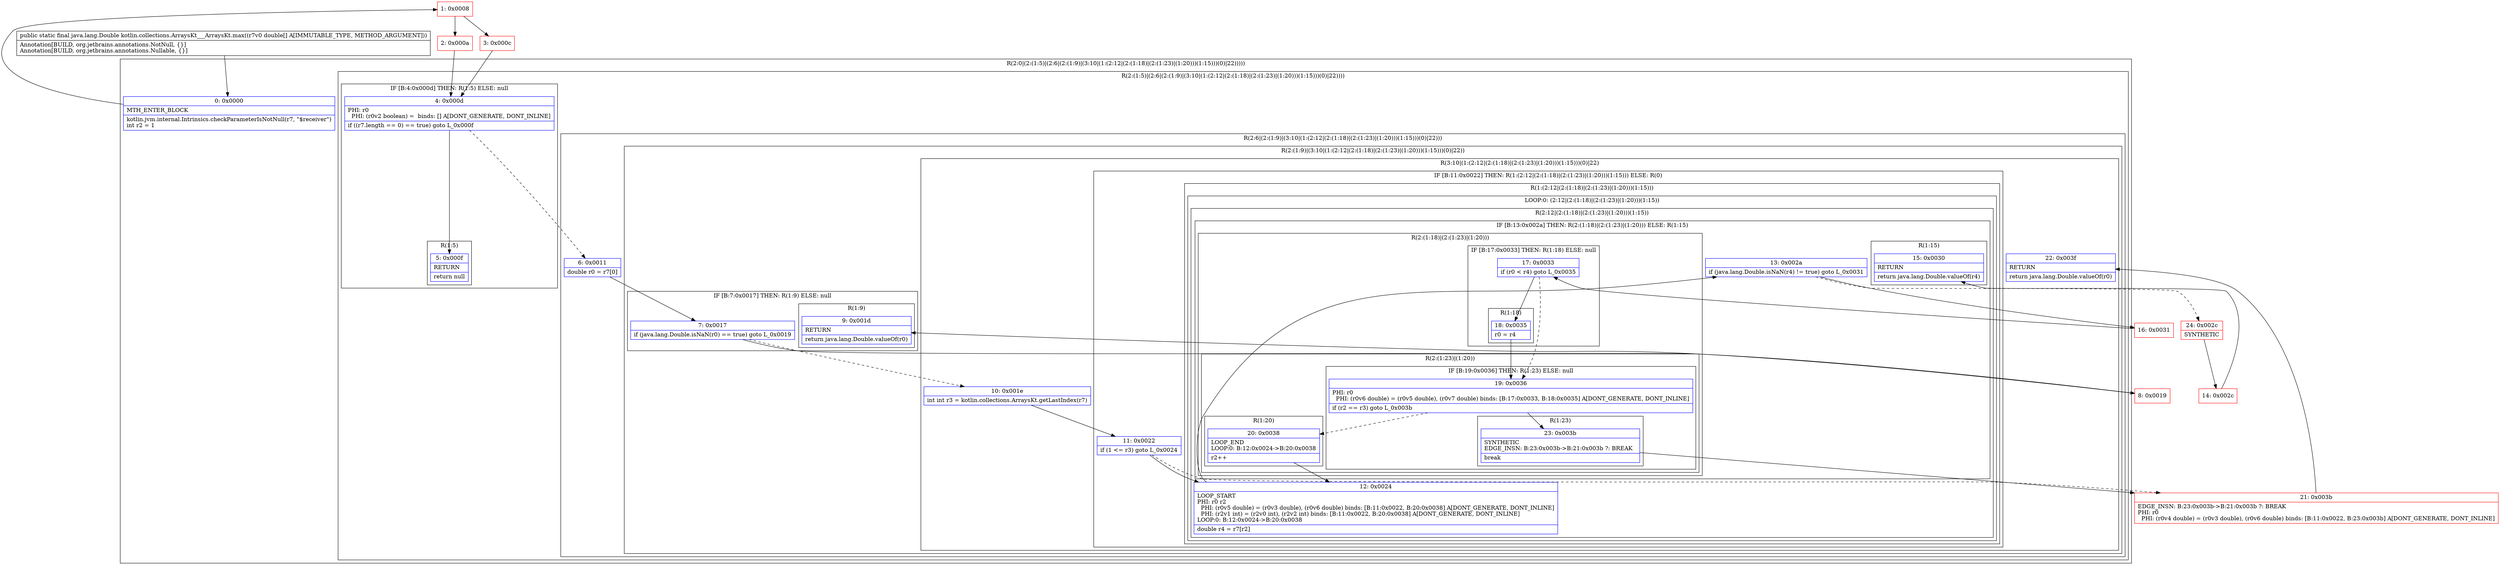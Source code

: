 digraph "CFG forkotlin.collections.ArraysKt___ArraysKt.max([D)Ljava\/lang\/Double;" {
subgraph cluster_Region_2133117435 {
label = "R(2:0|(2:(1:5)|(2:6|(2:(1:9)|(3:10|(1:(2:12|(2:(1:18)|(2:(1:23)|(1:20)))(1:15)))(0)|22)))))";
node [shape=record,color=blue];
Node_0 [shape=record,label="{0\:\ 0x0000|MTH_ENTER_BLOCK\l|kotlin.jvm.internal.Intrinsics.checkParameterIsNotNull(r7, \"$receiver\")\lint r2 = 1\l}"];
subgraph cluster_Region_1585139510 {
label = "R(2:(1:5)|(2:6|(2:(1:9)|(3:10|(1:(2:12|(2:(1:18)|(2:(1:23)|(1:20)))(1:15)))(0)|22))))";
node [shape=record,color=blue];
subgraph cluster_IfRegion_56086300 {
label = "IF [B:4:0x000d] THEN: R(1:5) ELSE: null";
node [shape=record,color=blue];
Node_4 [shape=record,label="{4\:\ 0x000d|PHI: r0 \l  PHI: (r0v2 boolean) =  binds: [] A[DONT_GENERATE, DONT_INLINE]\l|if ((r7.length == 0) == true) goto L_0x000f\l}"];
subgraph cluster_Region_112639240 {
label = "R(1:5)";
node [shape=record,color=blue];
Node_5 [shape=record,label="{5\:\ 0x000f|RETURN\l|return null\l}"];
}
}
subgraph cluster_Region_434796306 {
label = "R(2:6|(2:(1:9)|(3:10|(1:(2:12|(2:(1:18)|(2:(1:23)|(1:20)))(1:15)))(0)|22)))";
node [shape=record,color=blue];
Node_6 [shape=record,label="{6\:\ 0x0011|double r0 = r7[0]\l}"];
subgraph cluster_Region_101575022 {
label = "R(2:(1:9)|(3:10|(1:(2:12|(2:(1:18)|(2:(1:23)|(1:20)))(1:15)))(0)|22))";
node [shape=record,color=blue];
subgraph cluster_IfRegion_961658853 {
label = "IF [B:7:0x0017] THEN: R(1:9) ELSE: null";
node [shape=record,color=blue];
Node_7 [shape=record,label="{7\:\ 0x0017|if (java.lang.Double.isNaN(r0) == true) goto L_0x0019\l}"];
subgraph cluster_Region_958845473 {
label = "R(1:9)";
node [shape=record,color=blue];
Node_9 [shape=record,label="{9\:\ 0x001d|RETURN\l|return java.lang.Double.valueOf(r0)\l}"];
}
}
subgraph cluster_Region_1941860592 {
label = "R(3:10|(1:(2:12|(2:(1:18)|(2:(1:23)|(1:20)))(1:15)))(0)|22)";
node [shape=record,color=blue];
Node_10 [shape=record,label="{10\:\ 0x001e|int int r3 = kotlin.collections.ArraysKt.getLastIndex(r7)\l}"];
subgraph cluster_IfRegion_1366858809 {
label = "IF [B:11:0x0022] THEN: R(1:(2:12|(2:(1:18)|(2:(1:23)|(1:20)))(1:15))) ELSE: R(0)";
node [shape=record,color=blue];
Node_11 [shape=record,label="{11\:\ 0x0022|if (1 \<= r3) goto L_0x0024\l}"];
subgraph cluster_Region_34276454 {
label = "R(1:(2:12|(2:(1:18)|(2:(1:23)|(1:20)))(1:15)))";
node [shape=record,color=blue];
subgraph cluster_LoopRegion_1058608148 {
label = "LOOP:0: (2:12|(2:(1:18)|(2:(1:23)|(1:20)))(1:15))";
node [shape=record,color=blue];
subgraph cluster_Region_1891504461 {
label = "R(2:12|(2:(1:18)|(2:(1:23)|(1:20)))(1:15))";
node [shape=record,color=blue];
Node_12 [shape=record,label="{12\:\ 0x0024|LOOP_START\lPHI: r0 r2 \l  PHI: (r0v5 double) = (r0v3 double), (r0v6 double) binds: [B:11:0x0022, B:20:0x0038] A[DONT_GENERATE, DONT_INLINE]\l  PHI: (r2v1 int) = (r2v0 int), (r2v2 int) binds: [B:11:0x0022, B:20:0x0038] A[DONT_GENERATE, DONT_INLINE]\lLOOP:0: B:12:0x0024\-\>B:20:0x0038\l|double r4 = r7[r2]\l}"];
subgraph cluster_IfRegion_1581317101 {
label = "IF [B:13:0x002a] THEN: R(2:(1:18)|(2:(1:23)|(1:20))) ELSE: R(1:15)";
node [shape=record,color=blue];
Node_13 [shape=record,label="{13\:\ 0x002a|if (java.lang.Double.isNaN(r4) != true) goto L_0x0031\l}"];
subgraph cluster_Region_217358338 {
label = "R(2:(1:18)|(2:(1:23)|(1:20)))";
node [shape=record,color=blue];
subgraph cluster_IfRegion_1709353463 {
label = "IF [B:17:0x0033] THEN: R(1:18) ELSE: null";
node [shape=record,color=blue];
Node_17 [shape=record,label="{17\:\ 0x0033|if (r0 \< r4) goto L_0x0035\l}"];
subgraph cluster_Region_971372013 {
label = "R(1:18)";
node [shape=record,color=blue];
Node_18 [shape=record,label="{18\:\ 0x0035|r0 = r4\l}"];
}
}
subgraph cluster_Region_1700494955 {
label = "R(2:(1:23)|(1:20))";
node [shape=record,color=blue];
subgraph cluster_IfRegion_1087903203 {
label = "IF [B:19:0x0036] THEN: R(1:23) ELSE: null";
node [shape=record,color=blue];
Node_19 [shape=record,label="{19\:\ 0x0036|PHI: r0 \l  PHI: (r0v6 double) = (r0v5 double), (r0v7 double) binds: [B:17:0x0033, B:18:0x0035] A[DONT_GENERATE, DONT_INLINE]\l|if (r2 == r3) goto L_0x003b\l}"];
subgraph cluster_Region_1068072594 {
label = "R(1:23)";
node [shape=record,color=blue];
Node_23 [shape=record,label="{23\:\ 0x003b|SYNTHETIC\lEDGE_INSN: B:23:0x003b\-\>B:21:0x003b ?: BREAK  \l|break\l}"];
}
}
subgraph cluster_Region_1717100284 {
label = "R(1:20)";
node [shape=record,color=blue];
Node_20 [shape=record,label="{20\:\ 0x0038|LOOP_END\lLOOP:0: B:12:0x0024\-\>B:20:0x0038\l|r2++\l}"];
}
}
}
subgraph cluster_Region_1593387301 {
label = "R(1:15)";
node [shape=record,color=blue];
Node_15 [shape=record,label="{15\:\ 0x0030|RETURN\l|return java.lang.Double.valueOf(r4)\l}"];
}
}
}
}
}
subgraph cluster_Region_1214739655 {
label = "R(0)";
node [shape=record,color=blue];
}
}
Node_22 [shape=record,label="{22\:\ 0x003f|RETURN\l|return java.lang.Double.valueOf(r0)\l}"];
}
}
}
}
}
Node_1 [shape=record,color=red,label="{1\:\ 0x0008}"];
Node_2 [shape=record,color=red,label="{2\:\ 0x000a}"];
Node_3 [shape=record,color=red,label="{3\:\ 0x000c}"];
Node_8 [shape=record,color=red,label="{8\:\ 0x0019}"];
Node_14 [shape=record,color=red,label="{14\:\ 0x002c}"];
Node_16 [shape=record,color=red,label="{16\:\ 0x0031}"];
Node_21 [shape=record,color=red,label="{21\:\ 0x003b|EDGE_INSN: B:23:0x003b\-\>B:21:0x003b ?: BREAK  \lPHI: r0 \l  PHI: (r0v4 double) = (r0v3 double), (r0v6 double) binds: [B:11:0x0022, B:23:0x003b] A[DONT_GENERATE, DONT_INLINE]\l}"];
Node_24 [shape=record,color=red,label="{24\:\ 0x002c|SYNTHETIC\l}"];
MethodNode[shape=record,label="{public static final java.lang.Double kotlin.collections.ArraysKt___ArraysKt.max((r7v0 double[] A[IMMUTABLE_TYPE, METHOD_ARGUMENT]))  | Annotation[BUILD, org.jetbrains.annotations.NotNull, \{\}]\lAnnotation[BUILD, org.jetbrains.annotations.Nullable, \{\}]\l}"];
MethodNode -> Node_0;
Node_0 -> Node_1;
Node_4 -> Node_5;
Node_4 -> Node_6[style=dashed];
Node_6 -> Node_7;
Node_7 -> Node_8;
Node_7 -> Node_10[style=dashed];
Node_10 -> Node_11;
Node_11 -> Node_12;
Node_11 -> Node_21[style=dashed];
Node_12 -> Node_13;
Node_13 -> Node_16;
Node_13 -> Node_24[style=dashed];
Node_17 -> Node_18;
Node_17 -> Node_19[style=dashed];
Node_18 -> Node_19;
Node_19 -> Node_20[style=dashed];
Node_19 -> Node_23;
Node_23 -> Node_21;
Node_20 -> Node_12;
Node_1 -> Node_2;
Node_1 -> Node_3;
Node_2 -> Node_4;
Node_3 -> Node_4;
Node_8 -> Node_9;
Node_14 -> Node_15;
Node_16 -> Node_17;
Node_21 -> Node_22;
Node_24 -> Node_14;
}

